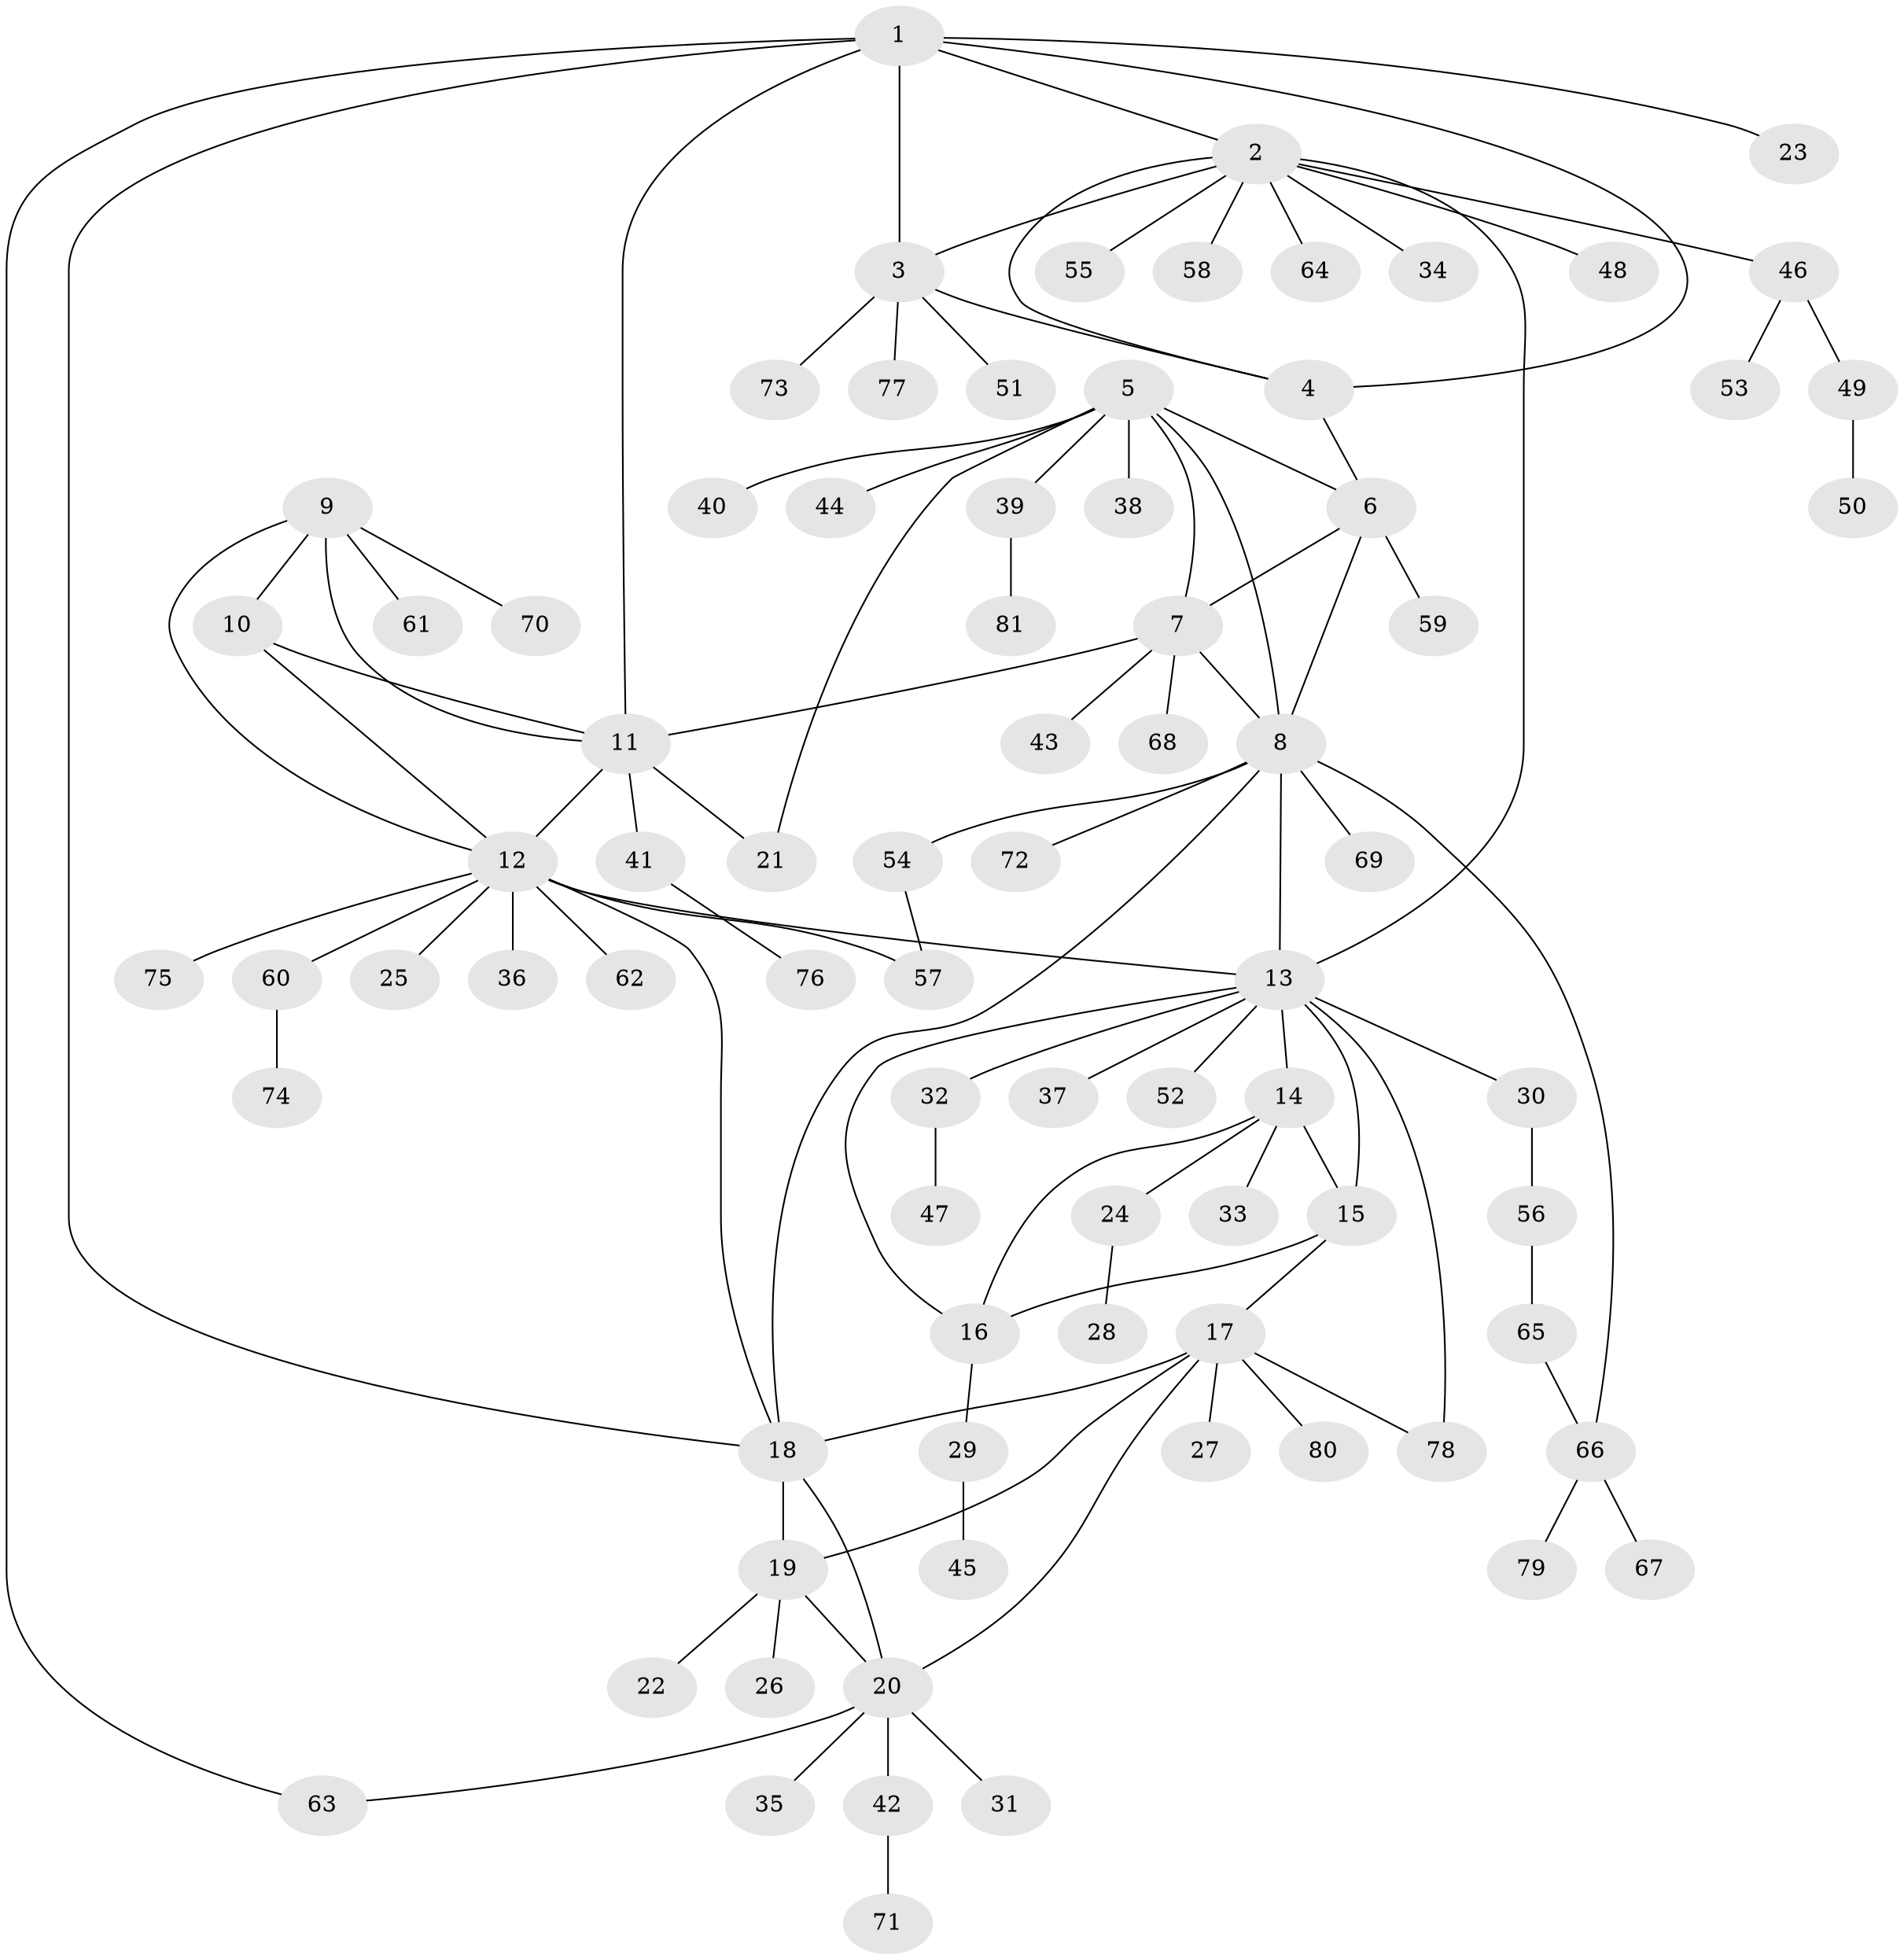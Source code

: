 // Generated by graph-tools (version 1.1) at 2025/15/03/09/25 04:15:54]
// undirected, 81 vertices, 106 edges
graph export_dot {
graph [start="1"]
  node [color=gray90,style=filled];
  1;
  2;
  3;
  4;
  5;
  6;
  7;
  8;
  9;
  10;
  11;
  12;
  13;
  14;
  15;
  16;
  17;
  18;
  19;
  20;
  21;
  22;
  23;
  24;
  25;
  26;
  27;
  28;
  29;
  30;
  31;
  32;
  33;
  34;
  35;
  36;
  37;
  38;
  39;
  40;
  41;
  42;
  43;
  44;
  45;
  46;
  47;
  48;
  49;
  50;
  51;
  52;
  53;
  54;
  55;
  56;
  57;
  58;
  59;
  60;
  61;
  62;
  63;
  64;
  65;
  66;
  67;
  68;
  69;
  70;
  71;
  72;
  73;
  74;
  75;
  76;
  77;
  78;
  79;
  80;
  81;
  1 -- 2;
  1 -- 3;
  1 -- 4;
  1 -- 11;
  1 -- 18;
  1 -- 23;
  1 -- 63;
  2 -- 3;
  2 -- 4;
  2 -- 13;
  2 -- 34;
  2 -- 46;
  2 -- 48;
  2 -- 55;
  2 -- 58;
  2 -- 64;
  3 -- 4;
  3 -- 51;
  3 -- 73;
  3 -- 77;
  4 -- 6;
  5 -- 6;
  5 -- 7;
  5 -- 8;
  5 -- 21;
  5 -- 38;
  5 -- 39;
  5 -- 40;
  5 -- 44;
  6 -- 7;
  6 -- 8;
  6 -- 59;
  7 -- 8;
  7 -- 11;
  7 -- 43;
  7 -- 68;
  8 -- 13;
  8 -- 18;
  8 -- 54;
  8 -- 66;
  8 -- 69;
  8 -- 72;
  9 -- 10;
  9 -- 11;
  9 -- 12;
  9 -- 61;
  9 -- 70;
  10 -- 11;
  10 -- 12;
  11 -- 12;
  11 -- 21;
  11 -- 41;
  12 -- 13;
  12 -- 18;
  12 -- 25;
  12 -- 36;
  12 -- 57;
  12 -- 60;
  12 -- 62;
  12 -- 75;
  13 -- 14;
  13 -- 15;
  13 -- 16;
  13 -- 30;
  13 -- 32;
  13 -- 37;
  13 -- 52;
  13 -- 78;
  14 -- 15;
  14 -- 16;
  14 -- 24;
  14 -- 33;
  15 -- 16;
  15 -- 17;
  16 -- 29;
  17 -- 18;
  17 -- 19;
  17 -- 20;
  17 -- 27;
  17 -- 78;
  17 -- 80;
  18 -- 19;
  18 -- 20;
  19 -- 20;
  19 -- 22;
  19 -- 26;
  20 -- 31;
  20 -- 35;
  20 -- 42;
  20 -- 63;
  24 -- 28;
  29 -- 45;
  30 -- 56;
  32 -- 47;
  39 -- 81;
  41 -- 76;
  42 -- 71;
  46 -- 49;
  46 -- 53;
  49 -- 50;
  54 -- 57;
  56 -- 65;
  60 -- 74;
  65 -- 66;
  66 -- 67;
  66 -- 79;
}
